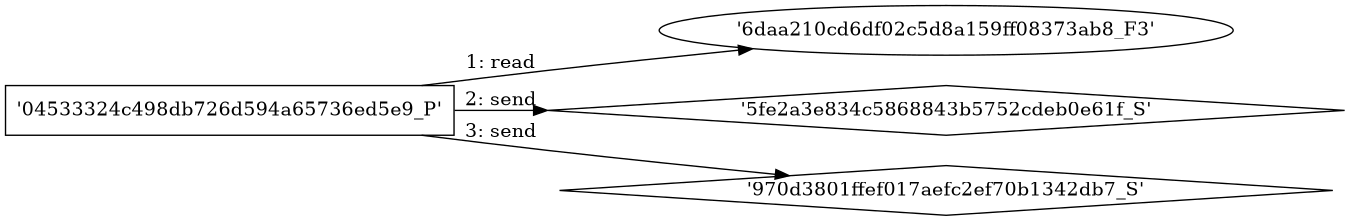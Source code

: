 digraph "D:\Learning\Paper\apt\基于CTI的攻击预警\Dataset\攻击图\ASGfromALLCTI\Vulnerability Spotlight Two vulnerabilities in RDP for Windows 7, XP.dot" {
rankdir="LR"
size="9"
fixedsize="false"
splines="true"
nodesep=0.3
ranksep=0
fontsize=10
overlap="scalexy"
engine= "neato"
	"'6daa210cd6df02c5d8a159ff08373ab8_F3'" [node_type=file shape=ellipse]
	"'04533324c498db726d594a65736ed5e9_P'" [node_type=Process shape=box]
	"'04533324c498db726d594a65736ed5e9_P'" -> "'6daa210cd6df02c5d8a159ff08373ab8_F3'" [label="1: read"]
	"'5fe2a3e834c5868843b5752cdeb0e61f_S'" [node_type=Socket shape=diamond]
	"'04533324c498db726d594a65736ed5e9_P'" [node_type=Process shape=box]
	"'04533324c498db726d594a65736ed5e9_P'" -> "'5fe2a3e834c5868843b5752cdeb0e61f_S'" [label="2: send"]
	"'970d3801ffef017aefc2ef70b1342db7_S'" [node_type=Socket shape=diamond]
	"'04533324c498db726d594a65736ed5e9_P'" [node_type=Process shape=box]
	"'04533324c498db726d594a65736ed5e9_P'" -> "'970d3801ffef017aefc2ef70b1342db7_S'" [label="3: send"]
}
